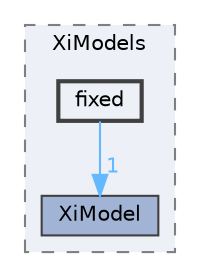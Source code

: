digraph "applications/solvers/combustion/PDRFoam/XiModels/fixed"
{
 // LATEX_PDF_SIZE
  bgcolor="transparent";
  edge [fontname=Helvetica,fontsize=10,labelfontname=Helvetica,labelfontsize=10];
  node [fontname=Helvetica,fontsize=10,shape=box,height=0.2,width=0.4];
  compound=true
  subgraph clusterdir_875d300f7c06ad3c5c9e587b64daa300 {
    graph [ bgcolor="#edf0f7", pencolor="grey50", label="XiModels", fontname=Helvetica,fontsize=10 style="filled,dashed", URL="dir_875d300f7c06ad3c5c9e587b64daa300.html",tooltip=""]
  dir_014c63896f54c5ff2237bb87c905c8be [label="XiModel", fillcolor="#a2b4d6", color="grey25", style="filled", URL="dir_014c63896f54c5ff2237bb87c905c8be.html",tooltip=""];
  dir_7031272e25667ab4b01586070e03a524 [label="fixed", fillcolor="#edf0f7", color="grey25", style="filled,bold", URL="dir_7031272e25667ab4b01586070e03a524.html",tooltip=""];
  }
  dir_7031272e25667ab4b01586070e03a524->dir_014c63896f54c5ff2237bb87c905c8be [headlabel="1", labeldistance=1.5 headhref="dir_001396_004441.html" href="dir_001396_004441.html" color="steelblue1" fontcolor="steelblue1"];
}
